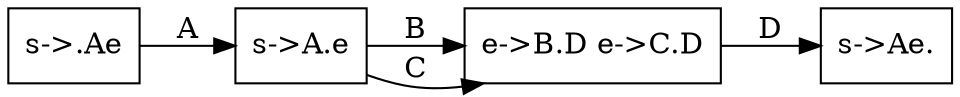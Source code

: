digraph g
{
rankdir=LR
0[shape="box",label="s->.Ae", texlbl="$s \rightarrow .Ae$"]
1[shape="box",label="s->A.e", texlbl="$s \rightarrow A.e$"]
2[shape="box",label="e->B.D e->C.D", texlbl="$\frac {e \rightarrow B.D} { e \rightarrow C.D}$"]
3[shape="box",label="s->Ae.", texlbl="$s \rightarrow Ae.$"]
0->1[label="A", texlbl="$A$"]
1->2[label="B", texlbl="$B$"]
1->2[label="C", texlbl="$C$"]
2->3[label="D", texlbl="$D$"]
}
